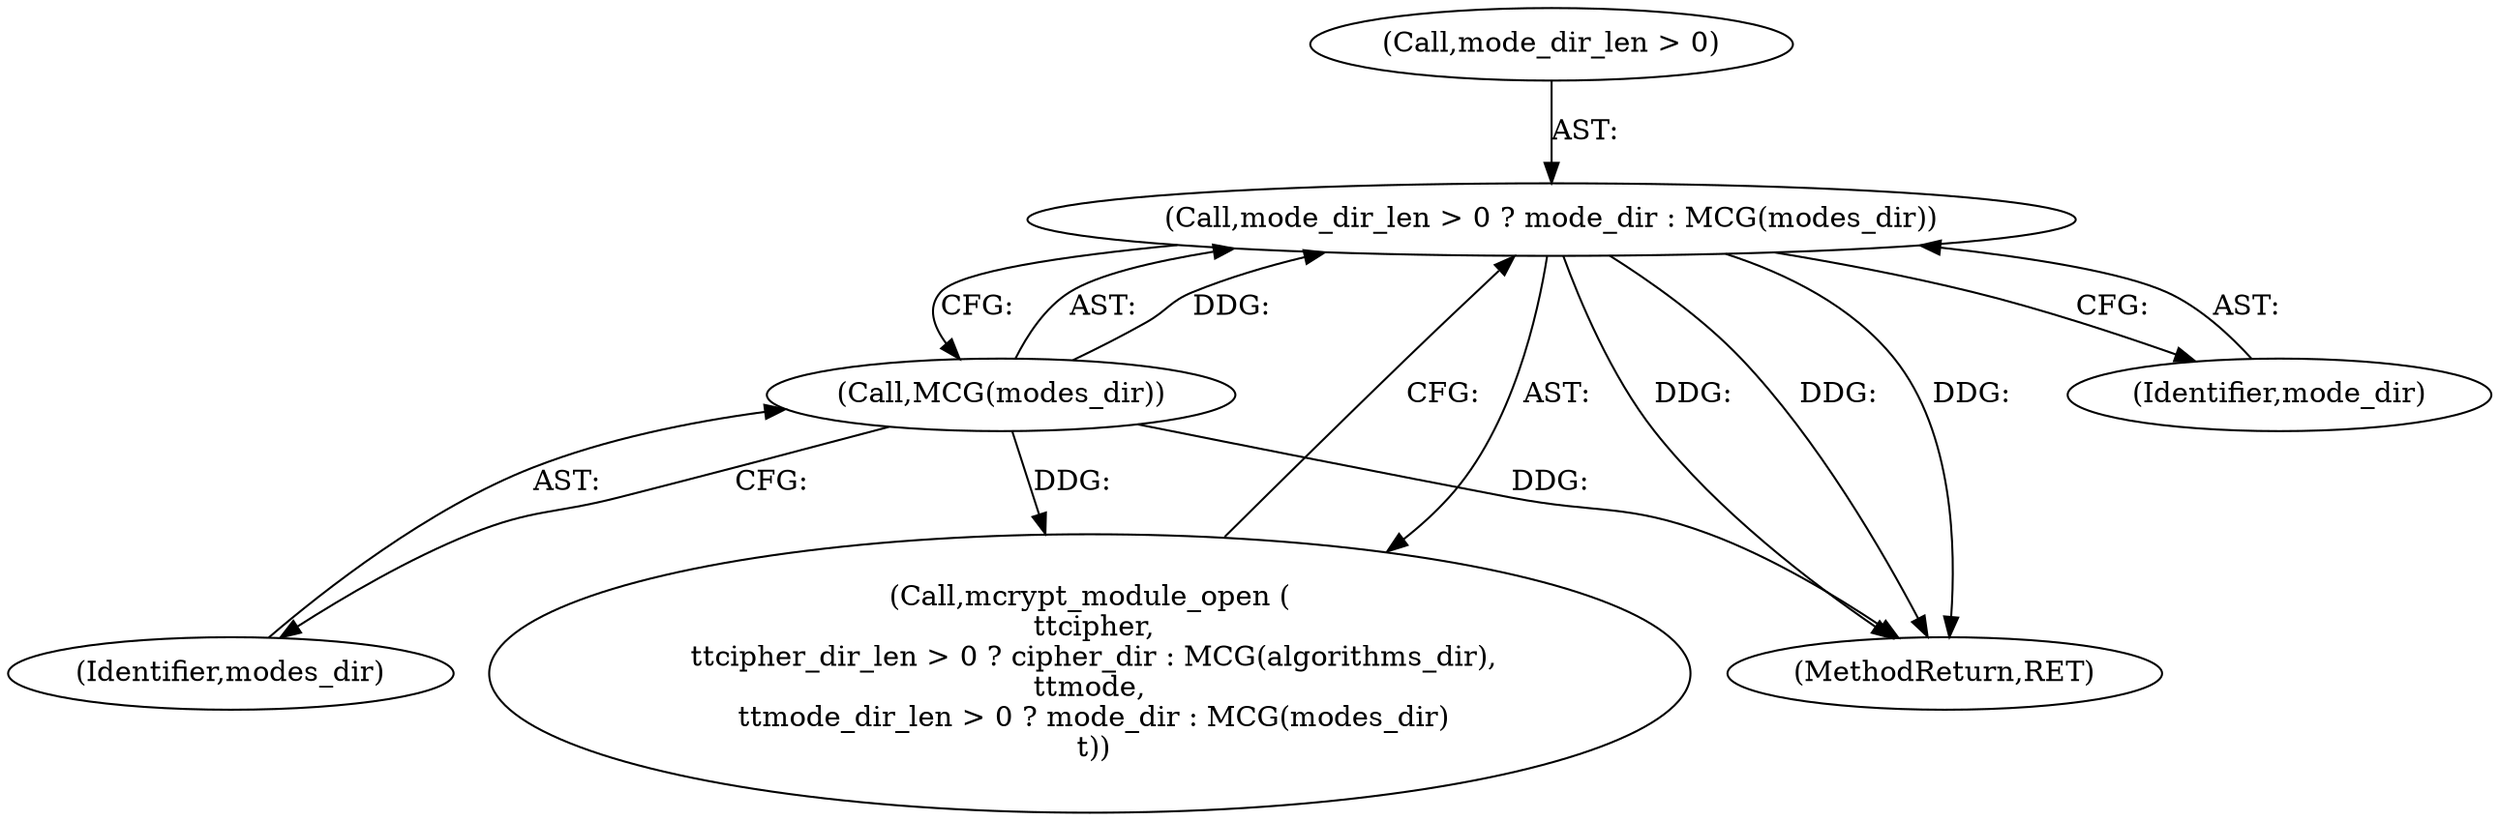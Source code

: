 digraph "0_php-src_6c5211a0cef0cc2854eaa387e0eb036e012904d0?w=1@pointer" {
"1000127" [label="(Call,mode_dir_len > 0 ? mode_dir : MCG(modes_dir))"];
"1000132" [label="(Call,MCG(modes_dir))"];
"1000133" [label="(Identifier,modes_dir)"];
"1000117" [label="(Call,mcrypt_module_open (\n \t\tcipher,\n \t\tcipher_dir_len > 0 ? cipher_dir : MCG(algorithms_dir),\n\t\tmode,\n \t\tmode_dir_len > 0 ? mode_dir : MCG(modes_dir)\n \t))"];
"1000131" [label="(Identifier,mode_dir)"];
"1000132" [label="(Call,MCG(modes_dir))"];
"1000127" [label="(Call,mode_dir_len > 0 ? mode_dir : MCG(modes_dir))"];
"1000128" [label="(Call,mode_dir_len > 0)"];
"1000161" [label="(MethodReturn,RET)"];
"1000127" -> "1000117"  [label="AST: "];
"1000127" -> "1000131"  [label="CFG: "];
"1000127" -> "1000132"  [label="CFG: "];
"1000128" -> "1000127"  [label="AST: "];
"1000131" -> "1000127"  [label="AST: "];
"1000132" -> "1000127"  [label="AST: "];
"1000117" -> "1000127"  [label="CFG: "];
"1000127" -> "1000161"  [label="DDG: "];
"1000127" -> "1000161"  [label="DDG: "];
"1000127" -> "1000161"  [label="DDG: "];
"1000132" -> "1000127"  [label="DDG: "];
"1000132" -> "1000133"  [label="CFG: "];
"1000133" -> "1000132"  [label="AST: "];
"1000132" -> "1000161"  [label="DDG: "];
"1000132" -> "1000117"  [label="DDG: "];
}
